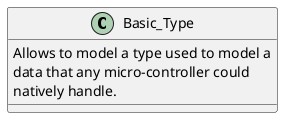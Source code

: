 @startuml

class Basic_Type
{
  Allows to model a type used to model a 
  data that any micro-controller could
  natively handle.
}

@enduml
